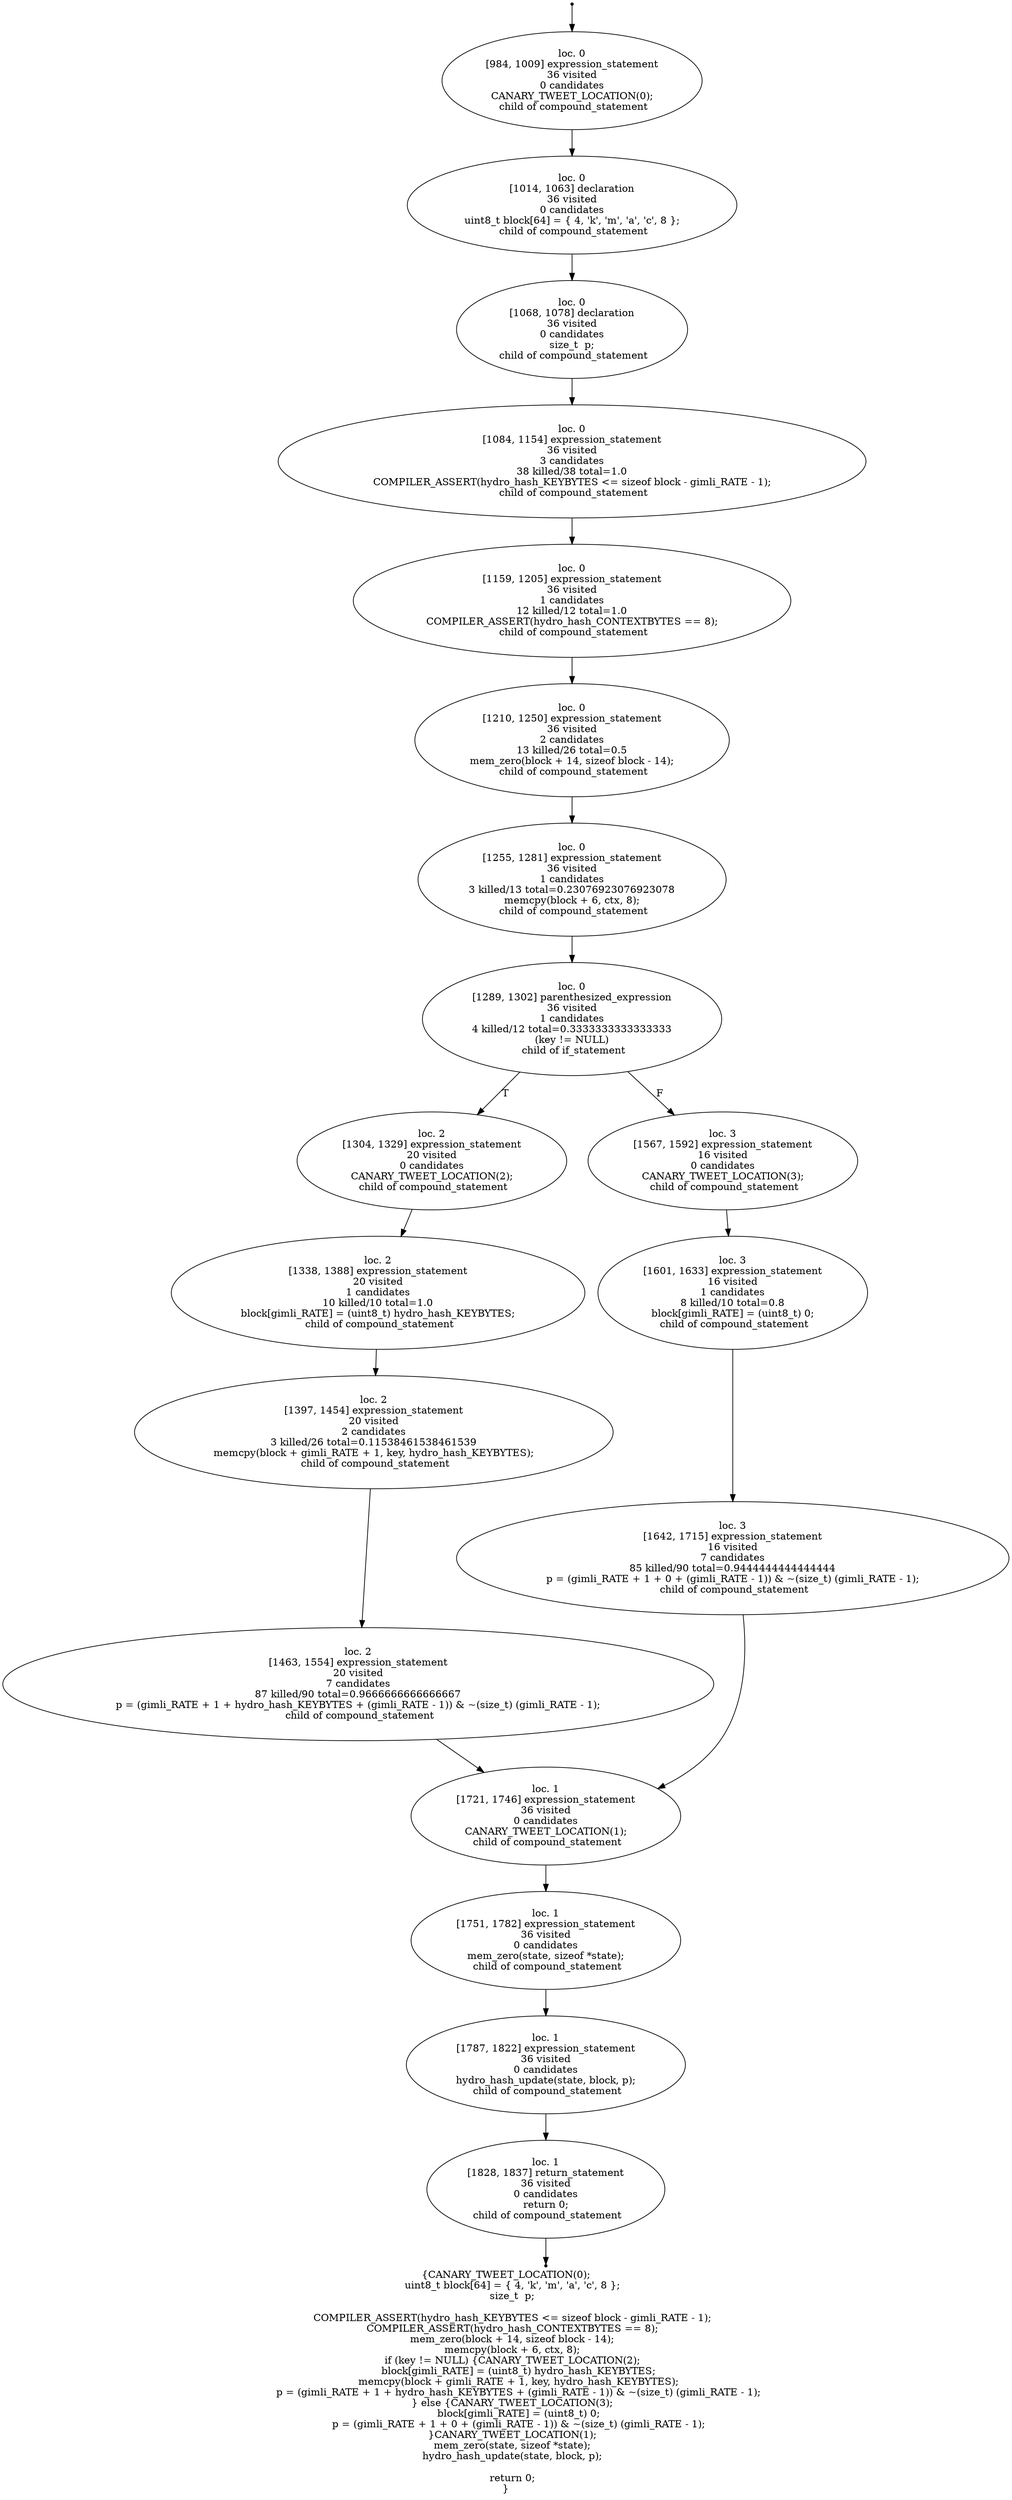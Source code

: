 digraph hydro_hash_init_localised_1 {
	initial [shape=point]
	initial -> "loc. 0
[984, 1009] expression_statement
36 visited
0 candidates
 CANARY_TWEET_LOCATION(0); 
 child of compound_statement"
	final [shape=point]
	"loc. 1
[1828, 1837] return_statement
36 visited
0 candidates
 return 0; 
 child of compound_statement" -> final
	"loc. 0
[984, 1009] expression_statement
36 visited
0 candidates
 CANARY_TWEET_LOCATION(0); 
 child of compound_statement"
	"loc. 0
[984, 1009] expression_statement
36 visited
0 candidates
 CANARY_TWEET_LOCATION(0); 
 child of compound_statement" -> "loc. 0
[1014, 1063] declaration
36 visited
0 candidates
 uint8_t block[64] = { 4, 'k', 'm', 'a', 'c', 8 }; 
 child of compound_statement"
	"loc. 0
[1014, 1063] declaration
36 visited
0 candidates
 uint8_t block[64] = { 4, 'k', 'm', 'a', 'c', 8 }; 
 child of compound_statement"
	"loc. 0
[1014, 1063] declaration
36 visited
0 candidates
 uint8_t block[64] = { 4, 'k', 'm', 'a', 'c', 8 }; 
 child of compound_statement" -> "loc. 0
[1068, 1078] declaration
36 visited
0 candidates
 size_t  p; 
 child of compound_statement"
	"loc. 0
[1068, 1078] declaration
36 visited
0 candidates
 size_t  p; 
 child of compound_statement"
	"loc. 0
[1068, 1078] declaration
36 visited
0 candidates
 size_t  p; 
 child of compound_statement" -> "loc. 0
[1084, 1154] expression_statement
36 visited
3 candidates
38 killed/38 total=1.0
 COMPILER_ASSERT(hydro_hash_KEYBYTES <= sizeof block - gimli_RATE - 1); 
 child of compound_statement"
	"loc. 0
[1084, 1154] expression_statement
36 visited
3 candidates
38 killed/38 total=1.0
 COMPILER_ASSERT(hydro_hash_KEYBYTES <= sizeof block - gimli_RATE - 1); 
 child of compound_statement"
	"loc. 0
[1084, 1154] expression_statement
36 visited
3 candidates
38 killed/38 total=1.0
 COMPILER_ASSERT(hydro_hash_KEYBYTES <= sizeof block - gimli_RATE - 1); 
 child of compound_statement" -> "loc. 0
[1159, 1205] expression_statement
36 visited
1 candidates
12 killed/12 total=1.0
 COMPILER_ASSERT(hydro_hash_CONTEXTBYTES == 8); 
 child of compound_statement"
	"loc. 0
[1159, 1205] expression_statement
36 visited
1 candidates
12 killed/12 total=1.0
 COMPILER_ASSERT(hydro_hash_CONTEXTBYTES == 8); 
 child of compound_statement"
	"loc. 0
[1159, 1205] expression_statement
36 visited
1 candidates
12 killed/12 total=1.0
 COMPILER_ASSERT(hydro_hash_CONTEXTBYTES == 8); 
 child of compound_statement" -> "loc. 0
[1210, 1250] expression_statement
36 visited
2 candidates
13 killed/26 total=0.5
 mem_zero(block + 14, sizeof block - 14); 
 child of compound_statement"
	"loc. 0
[1210, 1250] expression_statement
36 visited
2 candidates
13 killed/26 total=0.5
 mem_zero(block + 14, sizeof block - 14); 
 child of compound_statement"
	"loc. 0
[1210, 1250] expression_statement
36 visited
2 candidates
13 killed/26 total=0.5
 mem_zero(block + 14, sizeof block - 14); 
 child of compound_statement" -> "loc. 0
[1255, 1281] expression_statement
36 visited
1 candidates
3 killed/13 total=0.23076923076923078
 memcpy(block + 6, ctx, 8); 
 child of compound_statement"
	"loc. 0
[1255, 1281] expression_statement
36 visited
1 candidates
3 killed/13 total=0.23076923076923078
 memcpy(block + 6, ctx, 8); 
 child of compound_statement"
	"loc. 0
[1255, 1281] expression_statement
36 visited
1 candidates
3 killed/13 total=0.23076923076923078
 memcpy(block + 6, ctx, 8); 
 child of compound_statement" -> "loc. 0
[1289, 1302] parenthesized_expression
36 visited
1 candidates
4 killed/12 total=0.3333333333333333
 (key != NULL) 
 child of if_statement"
	"loc. 0
[1289, 1302] parenthesized_expression
36 visited
1 candidates
4 killed/12 total=0.3333333333333333
 (key != NULL) 
 child of if_statement"
	"loc. 0
[1289, 1302] parenthesized_expression
36 visited
1 candidates
4 killed/12 total=0.3333333333333333
 (key != NULL) 
 child of if_statement" -> "loc. 2
[1304, 1329] expression_statement
20 visited
0 candidates
 CANARY_TWEET_LOCATION(2); 
 child of compound_statement" [label=T]
	"loc. 0
[1289, 1302] parenthesized_expression
36 visited
1 candidates
4 killed/12 total=0.3333333333333333
 (key != NULL) 
 child of if_statement" -> "loc. 3
[1567, 1592] expression_statement
16 visited
0 candidates
 CANARY_TWEET_LOCATION(3); 
 child of compound_statement" [label=F]
	"loc. 2
[1304, 1329] expression_statement
20 visited
0 candidates
 CANARY_TWEET_LOCATION(2); 
 child of compound_statement"
	"loc. 2
[1304, 1329] expression_statement
20 visited
0 candidates
 CANARY_TWEET_LOCATION(2); 
 child of compound_statement" -> "loc. 2
[1338, 1388] expression_statement
20 visited
1 candidates
10 killed/10 total=1.0
 block[gimli_RATE] = (uint8_t) hydro_hash_KEYBYTES; 
 child of compound_statement"
	"loc. 3
[1567, 1592] expression_statement
16 visited
0 candidates
 CANARY_TWEET_LOCATION(3); 
 child of compound_statement"
	"loc. 3
[1567, 1592] expression_statement
16 visited
0 candidates
 CANARY_TWEET_LOCATION(3); 
 child of compound_statement" -> "loc. 3
[1601, 1633] expression_statement
16 visited
1 candidates
8 killed/10 total=0.8
 block[gimli_RATE] = (uint8_t) 0; 
 child of compound_statement"
	"loc. 2
[1338, 1388] expression_statement
20 visited
1 candidates
10 killed/10 total=1.0
 block[gimli_RATE] = (uint8_t) hydro_hash_KEYBYTES; 
 child of compound_statement"
	"loc. 2
[1338, 1388] expression_statement
20 visited
1 candidates
10 killed/10 total=1.0
 block[gimli_RATE] = (uint8_t) hydro_hash_KEYBYTES; 
 child of compound_statement" -> "loc. 2
[1397, 1454] expression_statement
20 visited
2 candidates
3 killed/26 total=0.11538461538461539
 memcpy(block + gimli_RATE + 1, key, hydro_hash_KEYBYTES); 
 child of compound_statement"
	"loc. 2
[1397, 1454] expression_statement
20 visited
2 candidates
3 killed/26 total=0.11538461538461539
 memcpy(block + gimli_RATE + 1, key, hydro_hash_KEYBYTES); 
 child of compound_statement"
	"loc. 2
[1397, 1454] expression_statement
20 visited
2 candidates
3 killed/26 total=0.11538461538461539
 memcpy(block + gimli_RATE + 1, key, hydro_hash_KEYBYTES); 
 child of compound_statement" -> "loc. 2
[1463, 1554] expression_statement
20 visited
7 candidates
87 killed/90 total=0.9666666666666667
 p = (gimli_RATE + 1 + hydro_hash_KEYBYTES + (gimli_RATE - 1)) & ~(size_t) (gimli_RATE - 1); 
 child of compound_statement"
	"loc. 2
[1463, 1554] expression_statement
20 visited
7 candidates
87 killed/90 total=0.9666666666666667
 p = (gimli_RATE + 1 + hydro_hash_KEYBYTES + (gimli_RATE - 1)) & ~(size_t) (gimli_RATE - 1); 
 child of compound_statement"
	"loc. 2
[1463, 1554] expression_statement
20 visited
7 candidates
87 killed/90 total=0.9666666666666667
 p = (gimli_RATE + 1 + hydro_hash_KEYBYTES + (gimli_RATE - 1)) & ~(size_t) (gimli_RATE - 1); 
 child of compound_statement" -> "loc. 1
[1721, 1746] expression_statement
36 visited
0 candidates
 CANARY_TWEET_LOCATION(1); 
 child of compound_statement"
	"loc. 1
[1721, 1746] expression_statement
36 visited
0 candidates
 CANARY_TWEET_LOCATION(1); 
 child of compound_statement"
	"loc. 1
[1721, 1746] expression_statement
36 visited
0 candidates
 CANARY_TWEET_LOCATION(1); 
 child of compound_statement" -> "loc. 1
[1751, 1782] expression_statement
36 visited
0 candidates
 mem_zero(state, sizeof *state); 
 child of compound_statement"
	"loc. 1
[1751, 1782] expression_statement
36 visited
0 candidates
 mem_zero(state, sizeof *state); 
 child of compound_statement"
	"loc. 1
[1751, 1782] expression_statement
36 visited
0 candidates
 mem_zero(state, sizeof *state); 
 child of compound_statement" -> "loc. 1
[1787, 1822] expression_statement
36 visited
0 candidates
 hydro_hash_update(state, block, p); 
 child of compound_statement"
	"loc. 3
[1642, 1715] expression_statement
16 visited
7 candidates
85 killed/90 total=0.9444444444444444
 p = (gimli_RATE + 1 + 0 + (gimli_RATE - 1)) & ~(size_t) (gimli_RATE - 1); 
 child of compound_statement"
	"loc. 3
[1642, 1715] expression_statement
16 visited
7 candidates
85 killed/90 total=0.9444444444444444
 p = (gimli_RATE + 1 + 0 + (gimli_RATE - 1)) & ~(size_t) (gimli_RATE - 1); 
 child of compound_statement" -> "loc. 1
[1721, 1746] expression_statement
36 visited
0 candidates
 CANARY_TWEET_LOCATION(1); 
 child of compound_statement"
	"loc. 3
[1601, 1633] expression_statement
16 visited
1 candidates
8 killed/10 total=0.8
 block[gimli_RATE] = (uint8_t) 0; 
 child of compound_statement"
	"loc. 3
[1601, 1633] expression_statement
16 visited
1 candidates
8 killed/10 total=0.8
 block[gimli_RATE] = (uint8_t) 0; 
 child of compound_statement" -> "loc. 3
[1642, 1715] expression_statement
16 visited
7 candidates
85 killed/90 total=0.9444444444444444
 p = (gimli_RATE + 1 + 0 + (gimli_RATE - 1)) & ~(size_t) (gimli_RATE - 1); 
 child of compound_statement"
	"loc. 1
[1787, 1822] expression_statement
36 visited
0 candidates
 hydro_hash_update(state, block, p); 
 child of compound_statement"
	"loc. 1
[1787, 1822] expression_statement
36 visited
0 candidates
 hydro_hash_update(state, block, p); 
 child of compound_statement" -> "loc. 1
[1828, 1837] return_statement
36 visited
0 candidates
 return 0; 
 child of compound_statement"
	"loc. 1
[1828, 1837] return_statement
36 visited
0 candidates
 return 0; 
 child of compound_statement"
	label="{CANARY_TWEET_LOCATION(0);
    uint8_t block[64] = { 4, 'k', 'm', 'a', 'c', 8 };
    size_t  p;

    COMPILER_ASSERT(hydro_hash_KEYBYTES <= sizeof block - gimli_RATE - 1);
    COMPILER_ASSERT(hydro_hash_CONTEXTBYTES == 8);
    mem_zero(block + 14, sizeof block - 14);
    memcpy(block + 6, ctx, 8);
    if (key != NULL) {CANARY_TWEET_LOCATION(2);
        block[gimli_RATE] = (uint8_t) hydro_hash_KEYBYTES;
        memcpy(block + gimli_RATE + 1, key, hydro_hash_KEYBYTES);
        p = (gimli_RATE + 1 + hydro_hash_KEYBYTES + (gimli_RATE - 1)) & ~(size_t) (gimli_RATE - 1);
    } else {CANARY_TWEET_LOCATION(3);
        block[gimli_RATE] = (uint8_t) 0;
        p = (gimli_RATE + 1 + 0 + (gimli_RATE - 1)) & ~(size_t) (gimli_RATE - 1);
    }CANARY_TWEET_LOCATION(1);
    mem_zero(state, sizeof *state);
    hydro_hash_update(state, block, p);

    return 0;
}"
}
